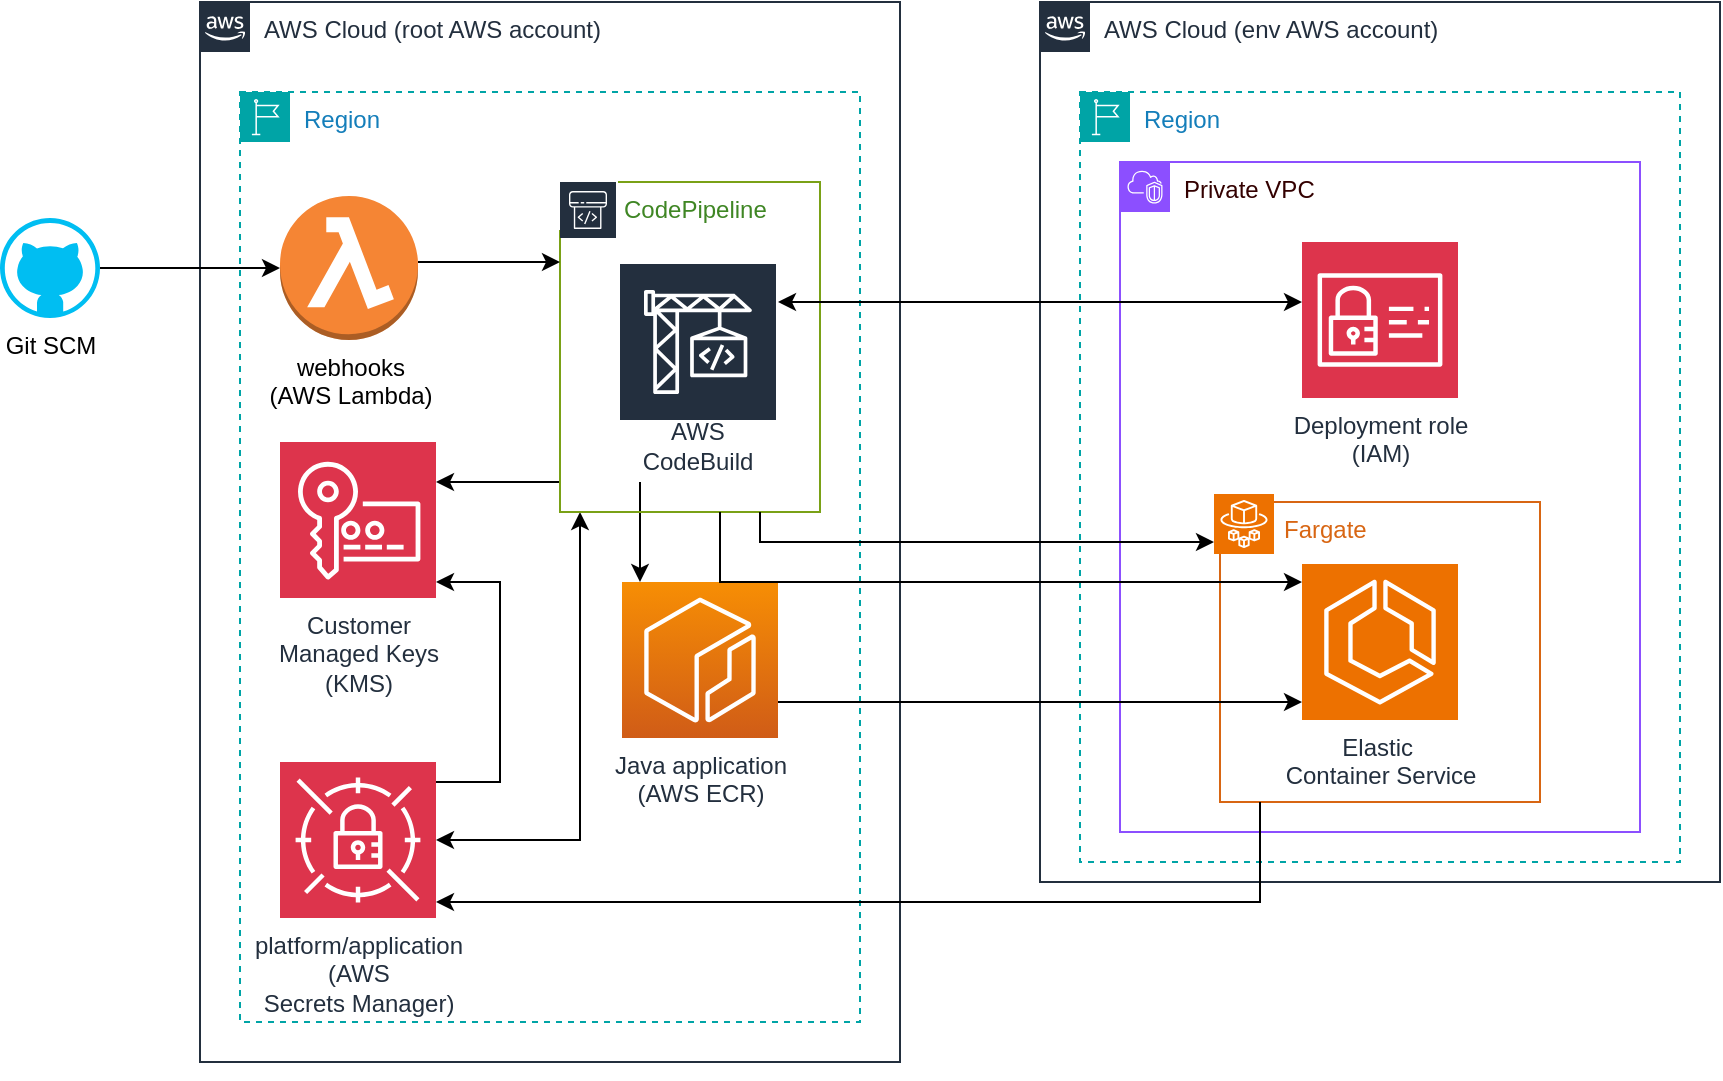 <mxfile version="24.7.3" type="device">
  <diagram name="Page-1" id="MZt-BpJnLuoZkh_ZN1Ea">
    <mxGraphModel dx="2035" dy="645" grid="1" gridSize="10" guides="1" tooltips="1" connect="1" arrows="1" fold="1" page="1" pageScale="1" pageWidth="850" pageHeight="1100" math="0" shadow="0">
      <root>
        <mxCell id="0" />
        <mxCell id="1" parent="0" />
        <mxCell id="T08o5Xwxn1FvYbbe35uJ-3" value="AWS Cloud (root AWS account)" style="points=[[0,0],[0.25,0],[0.5,0],[0.75,0],[1,0],[1,0.25],[1,0.5],[1,0.75],[1,1],[0.75,1],[0.5,1],[0.25,1],[0,1],[0,0.75],[0,0.5],[0,0.25]];outlineConnect=0;gradientColor=none;html=1;whiteSpace=wrap;fontSize=12;fontStyle=0;container=1;pointerEvents=0;collapsible=0;recursiveResize=0;shape=mxgraph.aws4.group;grIcon=mxgraph.aws4.group_aws_cloud_alt;strokeColor=#232F3E;fillColor=none;verticalAlign=top;align=left;spacingLeft=30;fontColor=#232F3E;dashed=0;" parent="1" vertex="1">
          <mxGeometry x="80" y="260" width="350" height="530" as="geometry" />
        </mxCell>
        <mxCell id="T08o5Xwxn1FvYbbe35uJ-4" value="Region" style="points=[[0,0],[0.25,0],[0.5,0],[0.75,0],[1,0],[1,0.25],[1,0.5],[1,0.75],[1,1],[0.75,1],[0.5,1],[0.25,1],[0,1],[0,0.75],[0,0.5],[0,0.25]];outlineConnect=0;gradientColor=none;html=1;whiteSpace=wrap;fontSize=12;fontStyle=0;container=1;pointerEvents=0;collapsible=0;recursiveResize=0;shape=mxgraph.aws4.group;grIcon=mxgraph.aws4.group_region;strokeColor=#00A4A6;fillColor=none;verticalAlign=top;align=left;spacingLeft=30;fontColor=#147EBA;dashed=1;" parent="T08o5Xwxn1FvYbbe35uJ-3" vertex="1">
          <mxGeometry x="20" y="45" width="310" height="465" as="geometry" />
        </mxCell>
        <mxCell id="pDBItUBcj150qZ8fnpRD-8" style="edgeStyle=orthogonalEdgeStyle;rounded=0;orthogonalLoop=1;jettySize=auto;html=1;startArrow=classic;startFill=1;" edge="1" parent="T08o5Xwxn1FvYbbe35uJ-4" source="T08o5Xwxn1FvYbbe35uJ-6" target="T08o5Xwxn1FvYbbe35uJ-17">
          <mxGeometry relative="1" as="geometry">
            <Array as="points">
              <mxPoint x="170" y="374" />
            </Array>
          </mxGeometry>
        </mxCell>
        <mxCell id="T08o5Xwxn1FvYbbe35uJ-6" value="platform/application&lt;br&gt;(AWS &lt;br&gt;Secrets Manager)" style="sketch=0;points=[[0,0,0],[0.25,0,0],[0.5,0,0],[0.75,0,0],[1,0,0],[0,1,0],[0.25,1,0],[0.5,1,0],[0.75,1,0],[1,1,0],[0,0.25,0],[0,0.5,0],[0,0.75,0],[1,0.25,0],[1,0.5,0],[1,0.75,0]];outlineConnect=0;fontColor=#232F3E;fillColor=#DD344C;strokeColor=#ffffff;dashed=0;verticalLabelPosition=bottom;verticalAlign=top;align=center;html=1;fontSize=12;fontStyle=0;aspect=fixed;shape=mxgraph.aws4.resourceIcon;resIcon=mxgraph.aws4.secrets_manager;" parent="T08o5Xwxn1FvYbbe35uJ-4" vertex="1">
          <mxGeometry x="20" y="335" width="78" height="78" as="geometry" />
        </mxCell>
        <mxCell id="V-7barsqVD6I8_-UEfz1-24" style="edgeStyle=orthogonalEdgeStyle;rounded=0;orthogonalLoop=1;jettySize=auto;html=1;" parent="T08o5Xwxn1FvYbbe35uJ-4" source="T08o5Xwxn1FvYbbe35uJ-18" target="2" edge="1">
          <mxGeometry relative="1" as="geometry">
            <Array as="points">
              <mxPoint x="200" y="235" />
              <mxPoint x="200" y="235" />
            </Array>
          </mxGeometry>
        </mxCell>
        <mxCell id="pDBItUBcj150qZ8fnpRD-9" style="edgeStyle=orthogonalEdgeStyle;rounded=0;orthogonalLoop=1;jettySize=auto;html=1;" edge="1" parent="T08o5Xwxn1FvYbbe35uJ-4" source="T08o5Xwxn1FvYbbe35uJ-17" target="pDBItUBcj150qZ8fnpRD-2">
          <mxGeometry relative="1" as="geometry">
            <Array as="points">
              <mxPoint x="130" y="195" />
              <mxPoint x="130" y="195" />
            </Array>
          </mxGeometry>
        </mxCell>
        <mxCell id="T08o5Xwxn1FvYbbe35uJ-17" value="CodePipeline" style="points=[[0,0],[0.25,0],[0.5,0],[0.75,0],[1,0],[1,0.25],[1,0.5],[1,0.75],[1,1],[0.75,1],[0.5,1],[0.25,1],[0,1],[0,0.75],[0,0.5],[0,0.25]];outlineConnect=0;gradientColor=none;html=1;whiteSpace=wrap;fontSize=12;fontStyle=0;container=1;pointerEvents=0;collapsible=0;recursiveResize=0;shape=mxgraph.aws4.group;grIcon=mxgraph.aws4.group_iot_greengrass;strokeColor=#7AA116;fillColor=none;verticalAlign=top;align=left;spacingLeft=30;fontColor=#3F8624;dashed=0;" parent="T08o5Xwxn1FvYbbe35uJ-4" vertex="1">
          <mxGeometry x="160" y="45" width="130" height="165" as="geometry" />
        </mxCell>
        <mxCell id="T08o5Xwxn1FvYbbe35uJ-12" value="" style="sketch=0;outlineConnect=0;fontColor=#232F3E;gradientColor=none;strokeColor=#ffffff;fillColor=#232F3E;dashed=0;verticalLabelPosition=middle;verticalAlign=bottom;align=center;html=1;whiteSpace=wrap;fontSize=10;fontStyle=1;spacing=3;shape=mxgraph.aws4.productIcon;prIcon=mxgraph.aws4.codepipeline;" parent="T08o5Xwxn1FvYbbe35uJ-17" vertex="1">
          <mxGeometry x="-1" y="-1" width="30" height="25" as="geometry" />
        </mxCell>
        <mxCell id="T08o5Xwxn1FvYbbe35uJ-18" value="&lt;font style=&quot;font-size: 12px;&quot;&gt;AWS CodeBuild&lt;/font&gt;" style="sketch=0;outlineConnect=0;fontColor=#232F3E;gradientColor=none;strokeColor=#ffffff;fillColor=#232F3E;dashed=0;verticalLabelPosition=middle;verticalAlign=bottom;align=center;html=1;whiteSpace=wrap;fontSize=12;fontStyle=0;spacing=3;shape=mxgraph.aws4.productIcon;prIcon=mxgraph.aws4.codebuild;" parent="T08o5Xwxn1FvYbbe35uJ-17" vertex="1">
          <mxGeometry x="29" y="40" width="80" height="110" as="geometry" />
        </mxCell>
        <mxCell id="V-7barsqVD6I8_-UEfz1-17" style="edgeStyle=orthogonalEdgeStyle;rounded=0;orthogonalLoop=1;jettySize=auto;html=1;" parent="T08o5Xwxn1FvYbbe35uJ-4" source="T08o5Xwxn1FvYbbe35uJ-27" target="T08o5Xwxn1FvYbbe35uJ-17" edge="1">
          <mxGeometry relative="1" as="geometry">
            <Array as="points">
              <mxPoint x="130" y="85" />
              <mxPoint x="130" y="85" />
            </Array>
          </mxGeometry>
        </mxCell>
        <mxCell id="T08o5Xwxn1FvYbbe35uJ-27" value="webhooks&lt;br&gt;(AWS Lambda)" style="outlineConnect=0;dashed=0;verticalLabelPosition=bottom;verticalAlign=top;align=center;html=1;shape=mxgraph.aws3.lambda_function;fillColor=#F58534;gradientColor=none;" parent="T08o5Xwxn1FvYbbe35uJ-4" vertex="1">
          <mxGeometry x="20" y="52" width="69" height="72" as="geometry" />
        </mxCell>
        <mxCell id="2" value="Java application&lt;br&gt;(AWS ECR)" style="sketch=0;points=[[0,0,0],[0.25,0,0],[0.5,0,0],[0.75,0,0],[1,0,0],[0,1,0],[0.25,1,0],[0.5,1,0],[0.75,1,0],[1,1,0],[0,0.25,0],[0,0.5,0],[0,0.75,0],[1,0.25,0],[1,0.5,0],[1,0.75,0]];outlineConnect=0;fontColor=#232F3E;gradientColor=#F78E04;gradientDirection=north;fillColor=#D05C17;strokeColor=#ffffff;dashed=0;verticalLabelPosition=bottom;verticalAlign=top;align=center;html=1;fontSize=12;fontStyle=0;aspect=fixed;shape=mxgraph.aws4.resourceIcon;resIcon=mxgraph.aws4.ecr;" parent="T08o5Xwxn1FvYbbe35uJ-4" vertex="1">
          <mxGeometry x="191" y="245" width="78" height="78" as="geometry" />
        </mxCell>
        <mxCell id="pDBItUBcj150qZ8fnpRD-4" style="edgeStyle=orthogonalEdgeStyle;rounded=0;orthogonalLoop=1;jettySize=auto;html=1;startArrow=classic;startFill=1;endArrow=none;endFill=0;" edge="1" parent="T08o5Xwxn1FvYbbe35uJ-4" source="pDBItUBcj150qZ8fnpRD-2" target="T08o5Xwxn1FvYbbe35uJ-6">
          <mxGeometry relative="1" as="geometry">
            <Array as="points">
              <mxPoint x="130" y="245" />
              <mxPoint x="130" y="345" />
            </Array>
          </mxGeometry>
        </mxCell>
        <mxCell id="pDBItUBcj150qZ8fnpRD-2" value="Customer &lt;br&gt;Managed Keys&lt;br&gt;(KMS)" style="sketch=0;points=[[0,0,0],[0.25,0,0],[0.5,0,0],[0.75,0,0],[1,0,0],[0,1,0],[0.25,1,0],[0.5,1,0],[0.75,1,0],[1,1,0],[0,0.25,0],[0,0.5,0],[0,0.75,0],[1,0.25,0],[1,0.5,0],[1,0.75,0]];outlineConnect=0;fontColor=#232F3E;fillColor=#DD344C;strokeColor=#ffffff;dashed=0;verticalLabelPosition=bottom;verticalAlign=top;align=center;html=1;fontSize=12;fontStyle=0;aspect=fixed;shape=mxgraph.aws4.resourceIcon;resIcon=mxgraph.aws4.key_management_service;" vertex="1" parent="T08o5Xwxn1FvYbbe35uJ-4">
          <mxGeometry x="20" y="175" width="78" height="78" as="geometry" />
        </mxCell>
        <mxCell id="V-7barsqVD6I8_-UEfz1-15" style="edgeStyle=orthogonalEdgeStyle;rounded=0;orthogonalLoop=1;jettySize=auto;html=1;" parent="1" source="T08o5Xwxn1FvYbbe35uJ-29" target="T08o5Xwxn1FvYbbe35uJ-27" edge="1">
          <mxGeometry relative="1" as="geometry" />
        </mxCell>
        <mxCell id="T08o5Xwxn1FvYbbe35uJ-29" value="Git SCM" style="verticalLabelPosition=bottom;html=1;verticalAlign=top;align=center;strokeColor=none;fillColor=#00BEF2;shape=mxgraph.azure.github_code;pointerEvents=1;" parent="1" vertex="1">
          <mxGeometry x="-20" y="368" width="50" height="50" as="geometry" />
        </mxCell>
        <mxCell id="V-7barsqVD6I8_-UEfz1-4" value="AWS Cloud (env AWS account)" style="points=[[0,0],[0.25,0],[0.5,0],[0.75,0],[1,0],[1,0.25],[1,0.5],[1,0.75],[1,1],[0.75,1],[0.5,1],[0.25,1],[0,1],[0,0.75],[0,0.5],[0,0.25]];outlineConnect=0;gradientColor=none;html=1;whiteSpace=wrap;fontSize=12;fontStyle=0;container=1;pointerEvents=0;collapsible=0;recursiveResize=0;shape=mxgraph.aws4.group;grIcon=mxgraph.aws4.group_aws_cloud_alt;strokeColor=#232F3E;fillColor=none;verticalAlign=top;align=left;spacingLeft=30;fontColor=#232F3E;dashed=0;" parent="1" vertex="1">
          <mxGeometry x="500" y="260" width="340" height="440" as="geometry" />
        </mxCell>
        <mxCell id="V-7barsqVD6I8_-UEfz1-5" value="Region" style="points=[[0,0],[0.25,0],[0.5,0],[0.75,0],[1,0],[1,0.25],[1,0.5],[1,0.75],[1,1],[0.75,1],[0.5,1],[0.25,1],[0,1],[0,0.75],[0,0.5],[0,0.25]];outlineConnect=0;gradientColor=none;html=1;whiteSpace=wrap;fontSize=12;fontStyle=0;container=1;pointerEvents=0;collapsible=0;recursiveResize=0;shape=mxgraph.aws4.group;grIcon=mxgraph.aws4.group_region;strokeColor=#00A4A6;fillColor=none;verticalAlign=top;align=left;spacingLeft=30;fontColor=#147EBA;dashed=1;" parent="V-7barsqVD6I8_-UEfz1-4" vertex="1">
          <mxGeometry x="20" y="45" width="300" height="385" as="geometry" />
        </mxCell>
        <mxCell id="T08o5Xwxn1FvYbbe35uJ-5" value="&lt;font color=&quot;#330000&quot;&gt;Private VPC&lt;/font&gt;" style="points=[[0,0],[0.25,0],[0.5,0],[0.75,0],[1,0],[1,0.25],[1,0.5],[1,0.75],[1,1],[0.75,1],[0.5,1],[0.25,1],[0,1],[0,0.75],[0,0.5],[0,0.25]];outlineConnect=0;gradientColor=none;html=1;whiteSpace=wrap;fontSize=12;fontStyle=0;container=1;pointerEvents=0;collapsible=0;recursiveResize=0;shape=mxgraph.aws4.group;grIcon=mxgraph.aws4.group_vpc2;strokeColor=#8C4FFF;fillColor=none;verticalAlign=top;align=left;spacingLeft=30;fontColor=#AAB7B8;dashed=0;" parent="V-7barsqVD6I8_-UEfz1-5" vertex="1">
          <mxGeometry x="20" y="35" width="260" height="335" as="geometry" />
        </mxCell>
        <mxCell id="T08o5Xwxn1FvYbbe35uJ-8" value="Fargate" style="points=[[0,0],[0.25,0],[0.5,0],[0.75,0],[1,0],[1,0.25],[1,0.5],[1,0.75],[1,1],[0.75,1],[0.5,1],[0.25,1],[0,1],[0,0.75],[0,0.5],[0,0.25]];outlineConnect=0;gradientColor=none;html=1;whiteSpace=wrap;fontSize=12;fontStyle=0;container=1;pointerEvents=0;collapsible=0;recursiveResize=0;shape=mxgraph.aws4.group;grIcon=mxgraph.aws4.group_spot_fleet;strokeColor=#D86613;fillColor=none;verticalAlign=top;align=left;spacingLeft=30;fontColor=#D86613;dashed=0;" parent="T08o5Xwxn1FvYbbe35uJ-5" vertex="1">
          <mxGeometry x="50" y="170" width="160" height="150" as="geometry" />
        </mxCell>
        <mxCell id="T08o5Xwxn1FvYbbe35uJ-10" value="&lt;div&gt;Elastic&amp;nbsp;&lt;/div&gt;&lt;div&gt;Container Service&lt;/div&gt;" style="sketch=0;points=[[0,0,0],[0.25,0,0],[0.5,0,0],[0.75,0,0],[1,0,0],[0,1,0],[0.25,1,0],[0.5,1,0],[0.75,1,0],[1,1,0],[0,0.25,0],[0,0.5,0],[0,0.75,0],[1,0.25,0],[1,0.5,0],[1,0.75,0]];outlineConnect=0;fontColor=#232F3E;fillColor=#ED7100;strokeColor=#ffffff;dashed=0;verticalLabelPosition=bottom;verticalAlign=top;align=center;html=1;fontSize=12;fontStyle=0;aspect=fixed;shape=mxgraph.aws4.resourceIcon;resIcon=mxgraph.aws4.ecs;" parent="T08o5Xwxn1FvYbbe35uJ-8" vertex="1">
          <mxGeometry x="41" y="31" width="78" height="78" as="geometry" />
        </mxCell>
        <mxCell id="T08o5Xwxn1FvYbbe35uJ-11" value="" style="sketch=0;points=[[0,0,0],[0.25,0,0],[0.5,0,0],[0.75,0,0],[1,0,0],[0,1,0],[0.25,1,0],[0.5,1,0],[0.75,1,0],[1,1,0],[0,0.25,0],[0,0.5,0],[0,0.75,0],[1,0.25,0],[1,0.5,0],[1,0.75,0]];outlineConnect=0;fontColor=#232F3E;fillColor=#ED7100;strokeColor=#ffffff;dashed=0;verticalLabelPosition=bottom;verticalAlign=top;align=center;html=1;fontSize=12;fontStyle=0;aspect=fixed;shape=mxgraph.aws4.resourceIcon;resIcon=mxgraph.aws4.fargate;" parent="T08o5Xwxn1FvYbbe35uJ-8" vertex="1">
          <mxGeometry x="-3" y="-4" width="30" height="30" as="geometry" />
        </mxCell>
        <mxCell id="V-7barsqVD6I8_-UEfz1-19" value="Deployment role&lt;br&gt;(IAM)" style="sketch=0;points=[[0,0,0],[0.25,0,0],[0.5,0,0],[0.75,0,0],[1,0,0],[0,1,0],[0.25,1,0],[0.5,1,0],[0.75,1,0],[1,1,0],[0,0.25,0],[0,0.5,0],[0,0.75,0],[1,0.25,0],[1,0.5,0],[1,0.75,0]];outlineConnect=0;fontColor=#232F3E;fillColor=#DD344C;strokeColor=#ffffff;dashed=0;verticalLabelPosition=bottom;verticalAlign=top;align=center;html=1;fontSize=12;fontStyle=0;aspect=fixed;shape=mxgraph.aws4.resourceIcon;resIcon=mxgraph.aws4.identity_and_access_management;" parent="T08o5Xwxn1FvYbbe35uJ-5" vertex="1">
          <mxGeometry x="91" y="40" width="78" height="78" as="geometry" />
        </mxCell>
        <mxCell id="V-7barsqVD6I8_-UEfz1-18" style="edgeStyle=orthogonalEdgeStyle;rounded=0;orthogonalLoop=1;jettySize=auto;html=1;" parent="1" source="2" target="T08o5Xwxn1FvYbbe35uJ-10" edge="1">
          <mxGeometry relative="1" as="geometry">
            <Array as="points">
              <mxPoint x="400" y="610" />
              <mxPoint x="400" y="610" />
            </Array>
          </mxGeometry>
        </mxCell>
        <mxCell id="V-7barsqVD6I8_-UEfz1-20" style="edgeStyle=orthogonalEdgeStyle;rounded=0;orthogonalLoop=1;jettySize=auto;html=1;startArrow=classic;startFill=1;" parent="1" source="T08o5Xwxn1FvYbbe35uJ-18" target="V-7barsqVD6I8_-UEfz1-19" edge="1">
          <mxGeometry relative="1" as="geometry">
            <Array as="points">
              <mxPoint x="510" y="410" />
              <mxPoint x="510" y="410" />
            </Array>
          </mxGeometry>
        </mxCell>
        <mxCell id="V-7barsqVD6I8_-UEfz1-21" style="edgeStyle=orthogonalEdgeStyle;rounded=0;orthogonalLoop=1;jettySize=auto;html=1;" parent="1" source="T08o5Xwxn1FvYbbe35uJ-17" target="T08o5Xwxn1FvYbbe35uJ-11" edge="1">
          <mxGeometry relative="1" as="geometry">
            <Array as="points">
              <mxPoint x="360" y="530" />
            </Array>
          </mxGeometry>
        </mxCell>
        <mxCell id="V-7barsqVD6I8_-UEfz1-22" style="edgeStyle=orthogonalEdgeStyle;rounded=0;orthogonalLoop=1;jettySize=auto;html=1;" parent="1" source="T08o5Xwxn1FvYbbe35uJ-17" target="T08o5Xwxn1FvYbbe35uJ-10" edge="1">
          <mxGeometry relative="1" as="geometry">
            <Array as="points">
              <mxPoint x="340" y="550" />
            </Array>
          </mxGeometry>
        </mxCell>
        <mxCell id="V-7barsqVD6I8_-UEfz1-25" style="edgeStyle=orthogonalEdgeStyle;rounded=0;orthogonalLoop=1;jettySize=auto;html=1;exitX=0.5;exitY=1;exitDx=0;exitDy=0;" parent="1" source="T08o5Xwxn1FvYbbe35uJ-3" target="T08o5Xwxn1FvYbbe35uJ-3" edge="1">
          <mxGeometry relative="1" as="geometry" />
        </mxCell>
        <mxCell id="pDBItUBcj150qZ8fnpRD-5" style="edgeStyle=orthogonalEdgeStyle;rounded=0;orthogonalLoop=1;jettySize=auto;html=1;startArrow=classic;startFill=1;endArrow=none;endFill=0;" edge="1" parent="1" source="T08o5Xwxn1FvYbbe35uJ-6" target="T08o5Xwxn1FvYbbe35uJ-8">
          <mxGeometry relative="1" as="geometry">
            <Array as="points">
              <mxPoint x="610" y="710" />
            </Array>
          </mxGeometry>
        </mxCell>
      </root>
    </mxGraphModel>
  </diagram>
</mxfile>
